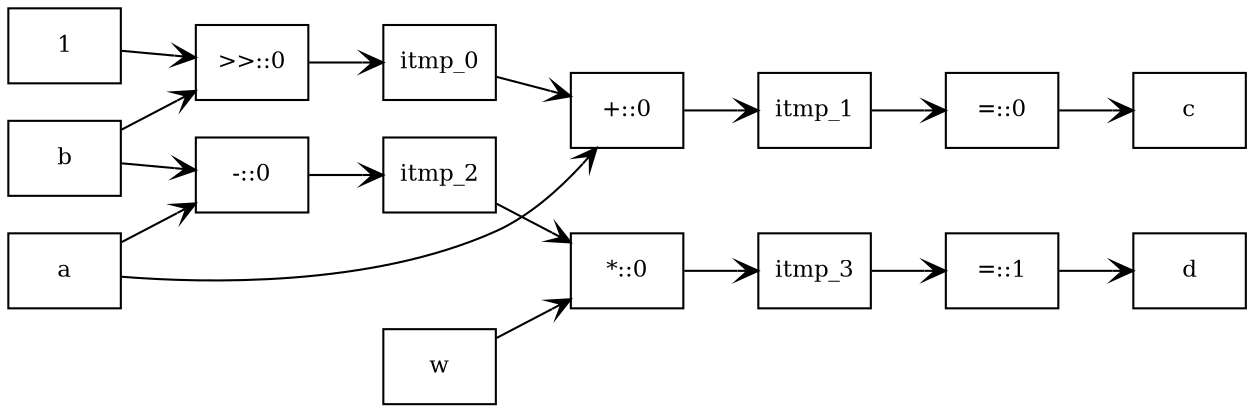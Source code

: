 digraph GRAPH_0 {

  // Generated by Graph::Easy 0.70 at Mon Dec  6 13:04:59 2010

  edge [ arrowhead=open ];
  graph [ rankdir=LR ];
  node [
    fontsize=11,
    fillcolor=white,
    style=filled,
    shape=box ];

  ">>::0" -> "itmp_0" [ color="#000000" ]
  b -> "-::0" [ color="#000000" ]
  b -> ">>::0" [ color="#000000" ]
  1 -> ">>::0" [ color="#000000" ]
  "itmp_0" -> "+::0" [ color="#000000" ]
  "+::0" -> "itmp_1" [ color="#000000" ]
  a -> "-::0" [ color="#000000" ]
  a -> "+::0" [ color="#000000" ]
  "itmp_1" -> "=::0" [ color="#000000" ]
  "=::0" -> c [ color="#000000" ]
  "-::0" -> "itmp_2" [ color="#000000" ]
  "itmp_2" -> "*::0" [ color="#000000" ]
  "*::0" -> "itmp_3" [ color="#000000" ]
  w -> "*::0" [ color="#000000" ]
  "itmp_3" -> "=::1" [ color="#000000" ]
  "=::1" -> d [ color="#000000" ]

}

